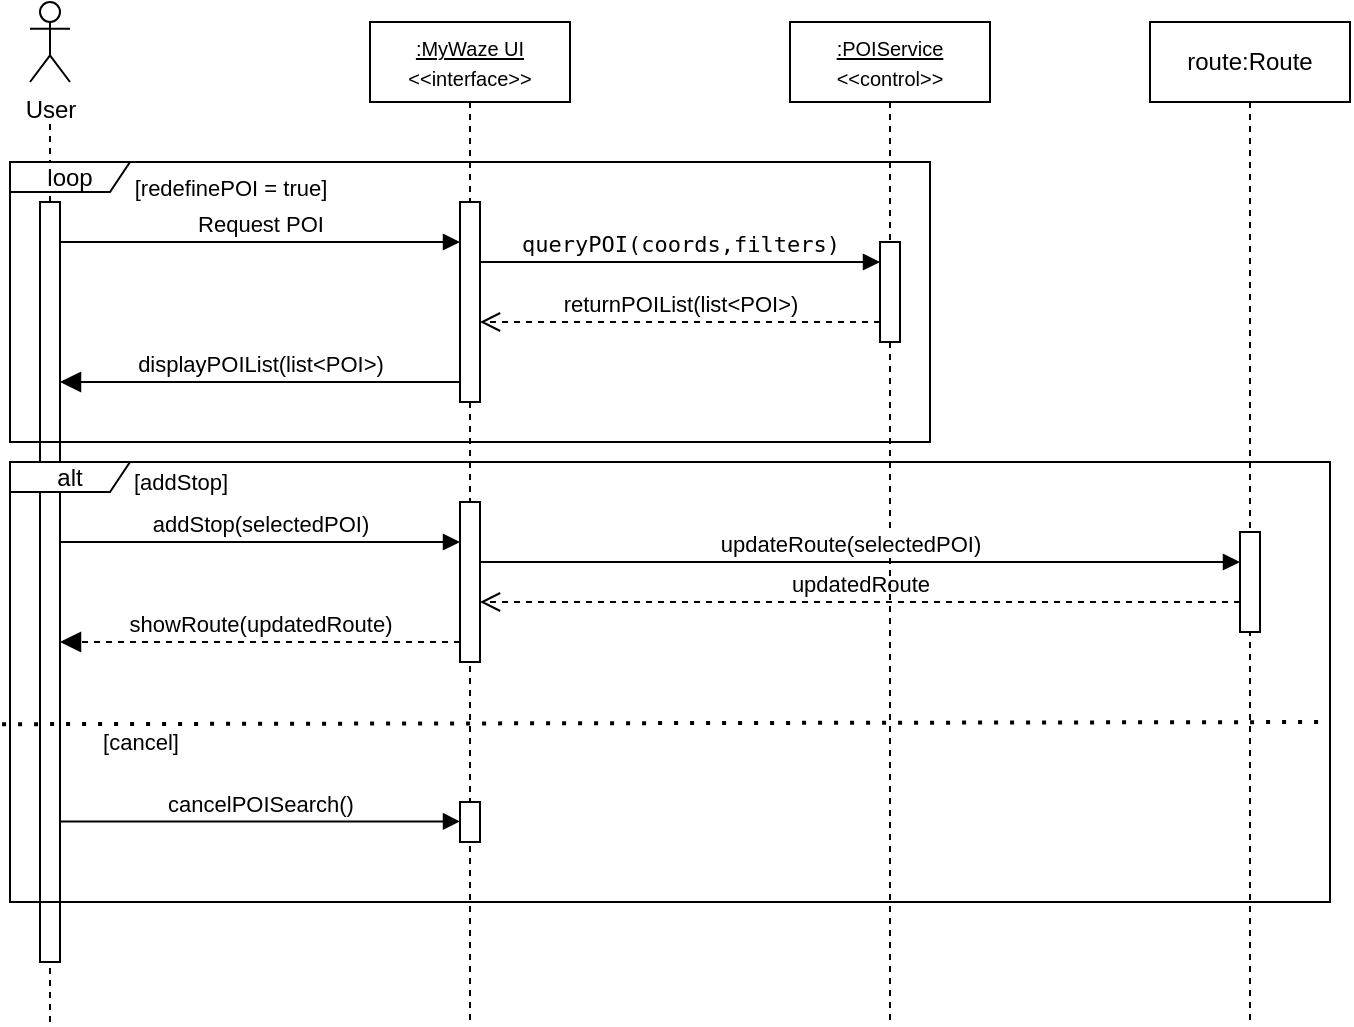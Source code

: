 <mxfile version="27.0.5">
  <diagram name="Page-1" id="hWWK36qAOoNUz55XNOuj">
    <mxGraphModel dx="987" dy="629" grid="1" gridSize="10" guides="1" tooltips="1" connect="1" arrows="1" fold="1" page="1" pageScale="1" pageWidth="850" pageHeight="1100" math="0" shadow="0">
      <root>
        <mxCell id="0" />
        <mxCell id="1" parent="0" />
        <mxCell id="gxq8JhidaslcDoTPTs4e-2" value="&lt;font style=&quot;font-size: 10px;&quot;&gt;&lt;u&gt;:MyWaze UI&lt;/u&gt;&lt;/font&gt;&lt;div&gt;&lt;font style=&quot;font-size: 10px;&quot;&gt;&amp;lt;&amp;lt;interface&amp;gt;&amp;gt;&lt;/font&gt;&lt;/div&gt;" style="shape=umlLifeline;perimeter=lifelinePerimeter;whiteSpace=wrap;html=1;container=1;dropTarget=0;collapsible=0;recursiveResize=0;outlineConnect=0;portConstraint=eastwest;newEdgeStyle={&quot;edgeStyle&quot;:&quot;elbowEdgeStyle&quot;,&quot;elbow&quot;:&quot;vertical&quot;,&quot;curved&quot;:0,&quot;rounded&quot;:0};" parent="1" vertex="1">
          <mxGeometry x="280" y="220" width="100" height="500" as="geometry" />
        </mxCell>
        <mxCell id="gxq8JhidaslcDoTPTs4e-12" value="" style="html=1;points=[[0,0,0,0,5],[0,1,0,0,-5],[1,0,0,0,5],[1,1,0,0,-5]];perimeter=orthogonalPerimeter;outlineConnect=0;targetShapes=umlLifeline;portConstraint=eastwest;newEdgeStyle={&quot;curved&quot;:0,&quot;rounded&quot;:0};" parent="gxq8JhidaslcDoTPTs4e-2" vertex="1">
          <mxGeometry x="45" y="90" width="10" height="100" as="geometry" />
        </mxCell>
        <mxCell id="gxq8JhidaslcDoTPTs4e-9" value="" style="html=1;points=[[0,0,0,0,5],[0,1,0,0,-5],[1,0,0,0,5],[1,1,0,0,-5]];perimeter=orthogonalPerimeter;outlineConnect=0;targetShapes=umlLifeline;portConstraint=eastwest;newEdgeStyle={&quot;curved&quot;:0,&quot;rounded&quot;:0};" parent="gxq8JhidaslcDoTPTs4e-2" vertex="1">
          <mxGeometry x="-165" y="90" width="10" height="380" as="geometry" />
        </mxCell>
        <mxCell id="gxq8JhidaslcDoTPTs4e-11" value="Request POI" style="html=1;verticalAlign=bottom;endArrow=block;curved=0;rounded=0;" parent="gxq8JhidaslcDoTPTs4e-2" edge="1">
          <mxGeometry width="80" relative="1" as="geometry">
            <mxPoint x="-155" y="110" as="sourcePoint" />
            <mxPoint x="45.0" y="110" as="targetPoint" />
          </mxGeometry>
        </mxCell>
        <mxCell id="O8nxHAHAz7iZDsRK6rxr-1" value="displayPOIList(list&amp;lt;POI&amp;gt;)" style="html=1;verticalAlign=bottom;endArrow=block;endSize=8;curved=0;rounded=0;" parent="gxq8JhidaslcDoTPTs4e-2" edge="1">
          <mxGeometry relative="1" as="geometry">
            <mxPoint x="45" y="180" as="sourcePoint" />
            <mxPoint x="-155" y="180" as="targetPoint" />
          </mxGeometry>
        </mxCell>
        <mxCell id="gxq8JhidaslcDoTPTs4e-14" value="&lt;code data-end=&quot;893&quot; data-start=&quot;860&quot;&gt;queryPOI(coords,filters)&lt;/code&gt;" style="html=1;verticalAlign=bottom;endArrow=block;curved=0;rounded=0;" parent="gxq8JhidaslcDoTPTs4e-2" edge="1">
          <mxGeometry width="80" relative="1" as="geometry">
            <mxPoint x="55" y="120" as="sourcePoint" />
            <mxPoint x="255" y="120" as="targetPoint" />
          </mxGeometry>
        </mxCell>
        <mxCell id="gxq8JhidaslcDoTPTs4e-15" value="returnPOIList(list&amp;lt;POI&amp;gt;)" style="html=1;verticalAlign=bottom;endArrow=open;dashed=1;endSize=8;curved=0;rounded=0;" parent="gxq8JhidaslcDoTPTs4e-2" edge="1">
          <mxGeometry relative="1" as="geometry">
            <mxPoint x="255" y="150" as="sourcePoint" />
            <mxPoint x="55" y="150" as="targetPoint" />
          </mxGeometry>
        </mxCell>
        <mxCell id="gxq8JhidaslcDoTPTs4e-17" value="addStop(selectedPOI)" style="html=1;verticalAlign=bottom;endArrow=block;curved=0;rounded=0;" parent="gxq8JhidaslcDoTPTs4e-2" edge="1">
          <mxGeometry width="80" relative="1" as="geometry">
            <mxPoint x="-155" y="260" as="sourcePoint" />
            <mxPoint x="45.0" y="260" as="targetPoint" />
          </mxGeometry>
        </mxCell>
        <mxCell id="O8nxHAHAz7iZDsRK6rxr-3" value="showRoute(updatedRoute)" style="html=1;verticalAlign=bottom;endArrow=block;dashed=1;endSize=8;curved=0;rounded=0;" parent="gxq8JhidaslcDoTPTs4e-2" edge="1">
          <mxGeometry relative="1" as="geometry">
            <mxPoint x="45" y="310" as="sourcePoint" />
            <mxPoint x="-155" y="310" as="targetPoint" />
            <mxPoint as="offset" />
          </mxGeometry>
        </mxCell>
        <mxCell id="gxq8JhidaslcDoTPTs4e-21" value="" style="html=1;points=[[0,0,0,0,5],[0,1,0,0,-5],[1,0,0,0,5],[1,1,0,0,-5]];perimeter=orthogonalPerimeter;outlineConnect=0;targetShapes=umlLifeline;portConstraint=eastwest;newEdgeStyle={&quot;curved&quot;:0,&quot;rounded&quot;:0};" parent="gxq8JhidaslcDoTPTs4e-2" vertex="1">
          <mxGeometry x="45" y="240" width="10" height="80" as="geometry" />
        </mxCell>
        <mxCell id="O8nxHAHAz7iZDsRK6rxr-2" value="updatedRoute" style="html=1;verticalAlign=bottom;endArrow=open;dashed=1;endSize=8;curved=0;rounded=0;" parent="gxq8JhidaslcDoTPTs4e-2" edge="1">
          <mxGeometry relative="1" as="geometry">
            <mxPoint x="435" y="290" as="sourcePoint" />
            <mxPoint x="55" y="290" as="targetPoint" />
          </mxGeometry>
        </mxCell>
        <mxCell id="gxq8JhidaslcDoTPTs4e-3" value="&lt;font style=&quot;font-size: 10px;&quot;&gt;&lt;u&gt;:POIService&lt;/u&gt;&lt;/font&gt;&lt;div&gt;&lt;span style=&quot;font-size: 10px;&quot;&gt;&amp;lt;&amp;lt;control&amp;gt;&amp;gt;&lt;/span&gt;&lt;/div&gt;" style="shape=umlLifeline;perimeter=lifelinePerimeter;whiteSpace=wrap;html=1;container=1;dropTarget=0;collapsible=0;recursiveResize=0;outlineConnect=0;portConstraint=eastwest;newEdgeStyle={&quot;edgeStyle&quot;:&quot;elbowEdgeStyle&quot;,&quot;elbow&quot;:&quot;vertical&quot;,&quot;curved&quot;:0,&quot;rounded&quot;:0};" parent="1" vertex="1">
          <mxGeometry x="490" y="220" width="100" height="500" as="geometry" />
        </mxCell>
        <mxCell id="gxq8JhidaslcDoTPTs4e-13" value="" style="html=1;points=[[0,0,0,0,5],[0,1,0,0,-5],[1,0,0,0,5],[1,1,0,0,-5]];perimeter=orthogonalPerimeter;outlineConnect=0;targetShapes=umlLifeline;portConstraint=eastwest;newEdgeStyle={&quot;curved&quot;:0,&quot;rounded&quot;:0};" parent="gxq8JhidaslcDoTPTs4e-3" vertex="1">
          <mxGeometry x="45" y="110" width="10" height="50" as="geometry" />
        </mxCell>
        <mxCell id="gxq8JhidaslcDoTPTs4e-4" value="" style="endArrow=none;dashed=1;html=1;rounded=0;" parent="1" source="gxq8JhidaslcDoTPTs4e-9" edge="1">
          <mxGeometry width="50" height="50" relative="1" as="geometry">
            <mxPoint x="120" y="520" as="sourcePoint" />
            <mxPoint x="120" y="270" as="targetPoint" />
          </mxGeometry>
        </mxCell>
        <mxCell id="gxq8JhidaslcDoTPTs4e-6" value="User" style="shape=umlActor;verticalLabelPosition=bottom;verticalAlign=top;html=1;outlineConnect=0;" parent="1" vertex="1">
          <mxGeometry x="110" y="210" width="20" height="40" as="geometry" />
        </mxCell>
        <mxCell id="gxq8JhidaslcDoTPTs4e-10" value="" style="endArrow=none;dashed=1;html=1;rounded=0;" parent="1" target="gxq8JhidaslcDoTPTs4e-9" edge="1">
          <mxGeometry width="50" height="50" relative="1" as="geometry">
            <mxPoint x="120" y="720" as="sourcePoint" />
            <mxPoint x="120" y="270" as="targetPoint" />
          </mxGeometry>
        </mxCell>
        <mxCell id="gxq8JhidaslcDoTPTs4e-18" value="route:Route" style="shape=umlLifeline;perimeter=lifelinePerimeter;whiteSpace=wrap;html=1;container=1;dropTarget=0;collapsible=0;recursiveResize=0;outlineConnect=0;portConstraint=eastwest;newEdgeStyle={&quot;curved&quot;:0,&quot;rounded&quot;:0};" parent="1" vertex="1">
          <mxGeometry x="670" y="220" width="100" height="500" as="geometry" />
        </mxCell>
        <mxCell id="gxq8JhidaslcDoTPTs4e-19" value="" style="html=1;points=[[0,0,0,0,5],[0,1,0,0,-5],[1,0,0,0,5],[1,1,0,0,-5]];perimeter=orthogonalPerimeter;outlineConnect=0;targetShapes=umlLifeline;portConstraint=eastwest;newEdgeStyle={&quot;curved&quot;:0,&quot;rounded&quot;:0};" parent="gxq8JhidaslcDoTPTs4e-18" vertex="1">
          <mxGeometry x="45" y="255" width="10" height="50" as="geometry" />
        </mxCell>
        <mxCell id="O8nxHAHAz7iZDsRK6rxr-5" value="loop" style="shape=umlFrame;whiteSpace=wrap;html=1;pointerEvents=0;width=60;height=15;" parent="1" vertex="1">
          <mxGeometry x="100" y="290" width="460" height="140" as="geometry" />
        </mxCell>
        <mxCell id="O8nxHAHAz7iZDsRK6rxr-6" value="[redefinePOI = true]" style="text;html=1;align=center;verticalAlign=middle;resizable=0;points=[];autosize=1;strokeColor=none;fillColor=none;fontSize=11;" parent="1" vertex="1">
          <mxGeometry x="150" y="288" width="120" height="30" as="geometry" />
        </mxCell>
        <mxCell id="O8nxHAHAz7iZDsRK6rxr-7" value="alt" style="shape=umlFrame;whiteSpace=wrap;html=1;pointerEvents=0;width=60;height=15;" parent="1" vertex="1">
          <mxGeometry x="100" y="440" width="660" height="220" as="geometry" />
        </mxCell>
        <mxCell id="gxq8JhidaslcDoTPTs4e-22" value="updateRoute(selectedPOI)" style="html=1;verticalAlign=bottom;endArrow=block;curved=0;rounded=0;" parent="1" edge="1">
          <mxGeometry x="-0.026" width="80" relative="1" as="geometry">
            <mxPoint x="335" y="490" as="sourcePoint" />
            <mxPoint x="715" y="490" as="targetPoint" />
            <mxPoint as="offset" />
          </mxGeometry>
        </mxCell>
        <mxCell id="wNIv11jXcrE7RdXEOpcR-1" value="" style="endArrow=none;dashed=1;html=1;dashPattern=1 3;strokeWidth=2;rounded=0;exitX=-0.005;exitY=0.479;exitDx=0;exitDy=0;exitPerimeter=0;entryX=1.001;entryY=0.474;entryDx=0;entryDy=0;entryPerimeter=0;" edge="1" parent="1">
          <mxGeometry width="50" height="50" relative="1" as="geometry">
            <mxPoint x="96.04" y="571.1" as="sourcePoint" />
            <mxPoint x="760.0" y="570" as="targetPoint" />
          </mxGeometry>
        </mxCell>
        <mxCell id="wNIv11jXcrE7RdXEOpcR-2" value="" style="html=1;points=[[0,0,0,0,5],[0,1,0,0,-5],[1,0,0,0,5],[1,1,0,0,-5]];perimeter=orthogonalPerimeter;outlineConnect=0;targetShapes=umlLifeline;portConstraint=eastwest;newEdgeStyle={&quot;curved&quot;:0,&quot;rounded&quot;:0};" vertex="1" parent="1">
          <mxGeometry x="325" y="610" width="10" height="20" as="geometry" />
        </mxCell>
        <mxCell id="wNIv11jXcrE7RdXEOpcR-3" value="cancelPOISearch()" style="html=1;verticalAlign=bottom;endArrow=block;curved=0;rounded=0;" edge="1" parent="1">
          <mxGeometry width="80" relative="1" as="geometry">
            <mxPoint x="125" y="619.71" as="sourcePoint" />
            <mxPoint x="325.0" y="619.71" as="targetPoint" />
          </mxGeometry>
        </mxCell>
        <mxCell id="wNIv11jXcrE7RdXEOpcR-4" value="[addStop]" style="text;html=1;align=center;verticalAlign=middle;resizable=0;points=[];autosize=1;strokeColor=none;fillColor=none;fontSize=11;" vertex="1" parent="1">
          <mxGeometry x="150" y="435" width="70" height="30" as="geometry" />
        </mxCell>
        <mxCell id="wNIv11jXcrE7RdXEOpcR-5" value="[cancel]" style="text;html=1;align=center;verticalAlign=middle;resizable=0;points=[];autosize=1;strokeColor=none;fillColor=none;fontSize=11;" vertex="1" parent="1">
          <mxGeometry x="135" y="565" width="60" height="30" as="geometry" />
        </mxCell>
      </root>
    </mxGraphModel>
  </diagram>
</mxfile>
